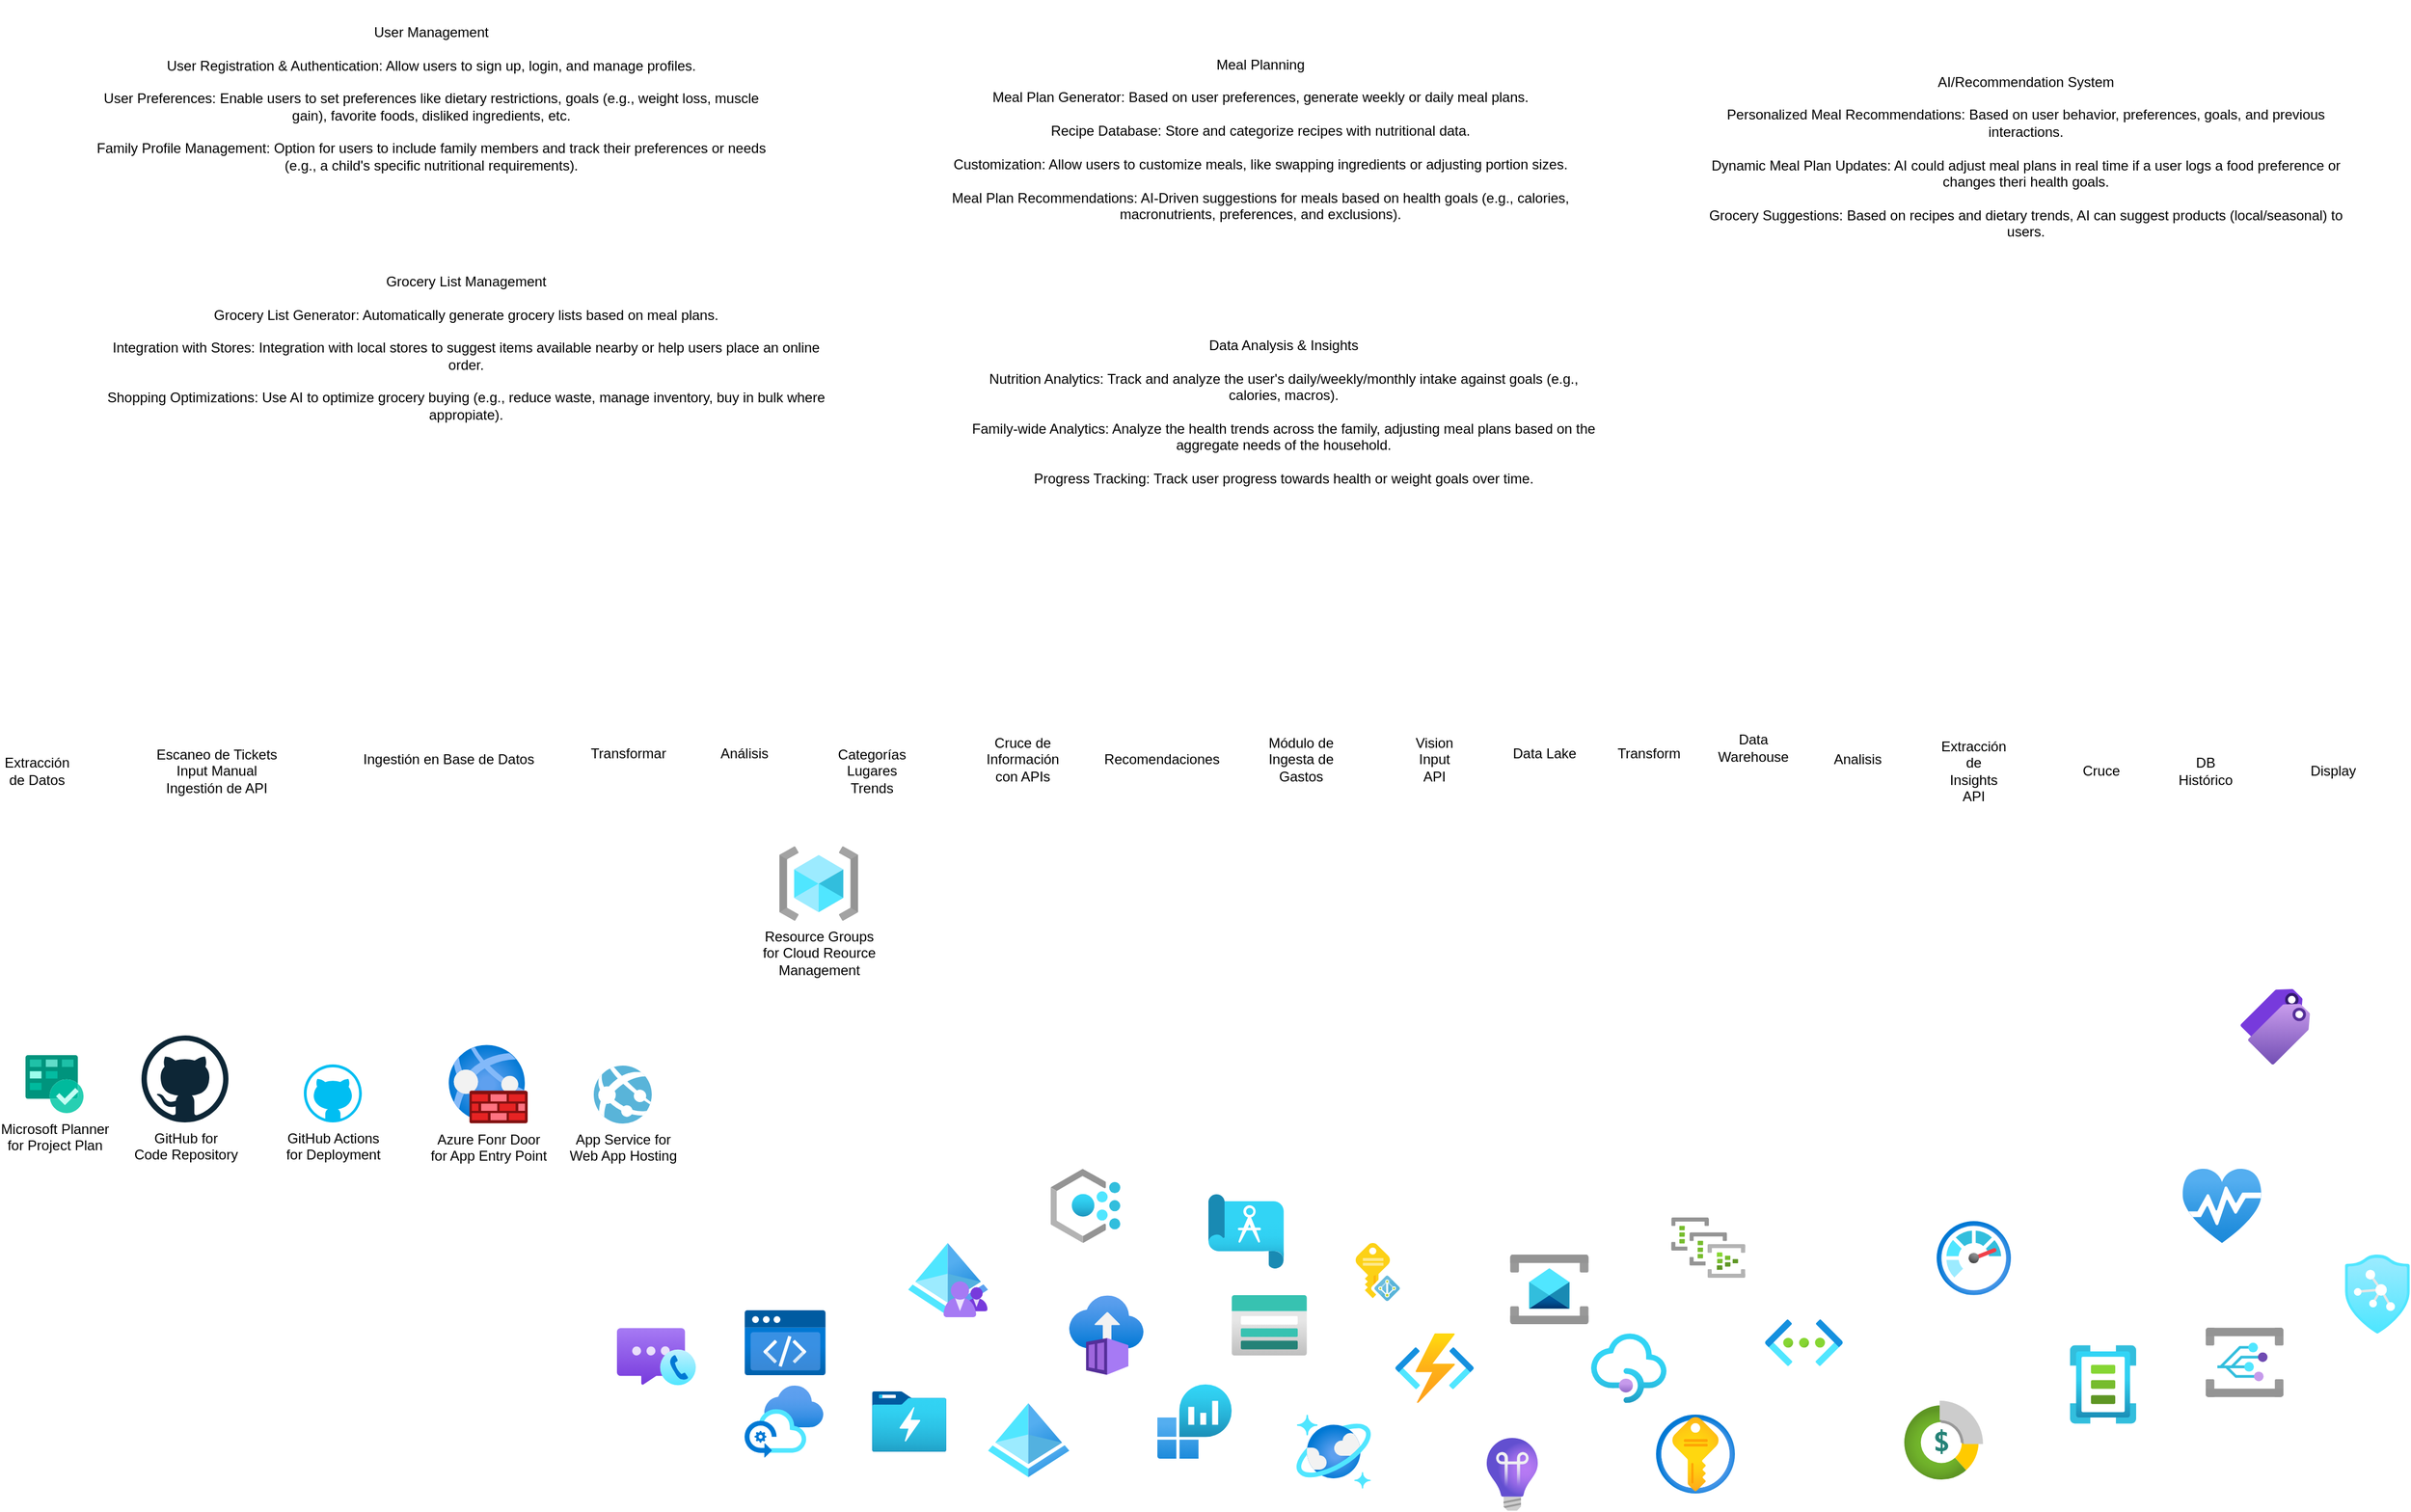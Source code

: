 <mxfile>
    <diagram id="lJvVnclg6ZxHXhQTMqN5" name="Page-1">
        <mxGraphModel dx="1732" dy="2022" grid="1" gridSize="10" guides="1" tooltips="1" connect="1" arrows="1" fold="1" page="1" pageScale="1" pageWidth="850" pageHeight="1100" background="none" math="0" shadow="0">
            <root>
                <mxCell id="0"/>
                <mxCell id="1" parent="0"/>
                <mxCell id="2" value="Extracción de Datos" style="text;html=1;strokeColor=none;fillColor=none;align=center;verticalAlign=middle;whiteSpace=wrap;rounded=0;" vertex="1" parent="1">
                    <mxGeometry x="40" y="160" width="60" height="30" as="geometry"/>
                </mxCell>
                <mxCell id="4" value="Escaneo de Tickets&lt;br&gt;Input Manual&lt;br&gt;Ingestión de API" style="text;html=1;strokeColor=none;fillColor=none;align=center;verticalAlign=middle;whiteSpace=wrap;rounded=0;" vertex="1" parent="1">
                    <mxGeometry x="140" y="145" width="170" height="60" as="geometry"/>
                </mxCell>
                <mxCell id="5" value="Ingestión en Base de Datos" style="text;html=1;strokeColor=none;fillColor=none;align=center;verticalAlign=middle;whiteSpace=wrap;rounded=0;" vertex="1" parent="1">
                    <mxGeometry x="340" y="150" width="170" height="30" as="geometry"/>
                </mxCell>
                <mxCell id="6" value="Transformar" style="text;html=1;strokeColor=none;fillColor=none;align=center;verticalAlign=middle;whiteSpace=wrap;rounded=0;" vertex="1" parent="1">
                    <mxGeometry x="550" y="145" width="60" height="30" as="geometry"/>
                </mxCell>
                <mxCell id="7" value="Análisis" style="text;html=1;strokeColor=none;fillColor=none;align=center;verticalAlign=middle;whiteSpace=wrap;rounded=0;" vertex="1" parent="1">
                    <mxGeometry x="650" y="145" width="60" height="30" as="geometry"/>
                </mxCell>
                <mxCell id="8" value="Categorías&lt;br&gt;Lugares&lt;br&gt;Trends" style="text;html=1;strokeColor=none;fillColor=none;align=center;verticalAlign=middle;whiteSpace=wrap;rounded=0;" vertex="1" parent="1">
                    <mxGeometry x="760" y="160" width="60" height="30" as="geometry"/>
                </mxCell>
                <mxCell id="9" value="Cruce de Información con APIs" style="text;html=1;strokeColor=none;fillColor=none;align=center;verticalAlign=middle;whiteSpace=wrap;rounded=0;" vertex="1" parent="1">
                    <mxGeometry x="890" y="150" width="60" height="30" as="geometry"/>
                </mxCell>
                <mxCell id="10" value="Recomendaciones" style="text;html=1;strokeColor=none;fillColor=none;align=center;verticalAlign=middle;whiteSpace=wrap;rounded=0;" vertex="1" parent="1">
                    <mxGeometry x="1010" y="150" width="60" height="30" as="geometry"/>
                </mxCell>
                <mxCell id="11" value="Módulo de Ingesta de Gastos" style="text;html=1;strokeColor=none;fillColor=none;align=center;verticalAlign=middle;whiteSpace=wrap;rounded=0;" vertex="1" parent="1">
                    <mxGeometry x="1130" y="150" width="60" height="30" as="geometry"/>
                </mxCell>
                <mxCell id="12" value="Vision&lt;br&gt;Input&lt;br&gt;API" style="text;html=1;strokeColor=none;fillColor=none;align=center;verticalAlign=middle;whiteSpace=wrap;rounded=0;" vertex="1" parent="1">
                    <mxGeometry x="1245" y="150" width="60" height="30" as="geometry"/>
                </mxCell>
                <mxCell id="13" value="Data Lake" style="text;html=1;strokeColor=none;fillColor=none;align=center;verticalAlign=middle;whiteSpace=wrap;rounded=0;" vertex="1" parent="1">
                    <mxGeometry x="1340" y="145" width="60" height="30" as="geometry"/>
                </mxCell>
                <mxCell id="14" value="Transform" style="text;html=1;strokeColor=none;fillColor=none;align=center;verticalAlign=middle;whiteSpace=wrap;rounded=0;" vertex="1" parent="1">
                    <mxGeometry x="1430" y="145" width="60" height="30" as="geometry"/>
                </mxCell>
                <mxCell id="15" value="Data Warehouse" style="text;html=1;strokeColor=none;fillColor=none;align=center;verticalAlign=middle;whiteSpace=wrap;rounded=0;" vertex="1" parent="1">
                    <mxGeometry x="1520" y="140" width="60" height="30" as="geometry"/>
                </mxCell>
                <mxCell id="16" value="Analisis" style="text;html=1;strokeColor=none;fillColor=none;align=center;verticalAlign=middle;whiteSpace=wrap;rounded=0;" vertex="1" parent="1">
                    <mxGeometry x="1610" y="150" width="60" height="30" as="geometry"/>
                </mxCell>
                <mxCell id="17" value="Extracción de Insights API" style="text;html=1;strokeColor=none;fillColor=none;align=center;verticalAlign=middle;whiteSpace=wrap;rounded=0;" vertex="1" parent="1">
                    <mxGeometry x="1710" y="160" width="60" height="30" as="geometry"/>
                </mxCell>
                <mxCell id="18" value="Cruce" style="text;html=1;strokeColor=none;fillColor=none;align=center;verticalAlign=middle;whiteSpace=wrap;rounded=0;" vertex="1" parent="1">
                    <mxGeometry x="1820" y="160" width="60" height="30" as="geometry"/>
                </mxCell>
                <mxCell id="19" value="DB Histórico" style="text;html=1;strokeColor=none;fillColor=none;align=center;verticalAlign=middle;whiteSpace=wrap;rounded=0;" vertex="1" parent="1">
                    <mxGeometry x="1910" y="160" width="60" height="30" as="geometry"/>
                </mxCell>
                <mxCell id="20" value="Display" style="text;html=1;strokeColor=none;fillColor=none;align=center;verticalAlign=middle;whiteSpace=wrap;rounded=0;" vertex="1" parent="1">
                    <mxGeometry x="2020" y="160" width="60" height="30" as="geometry"/>
                </mxCell>
                <mxCell id="21" value="" style="aspect=fixed;html=1;points=[];align=center;image;fontSize=12;image=img/lib/azure2/databases/Azure_Cosmos_DB.svg;" vertex="1" parent="1">
                    <mxGeometry x="1156" y="730" width="64" height="64" as="geometry"/>
                </mxCell>
                <mxCell id="22" value="" style="aspect=fixed;html=1;points=[];align=center;image;fontSize=12;image=img/lib/azure2/devops/Application_Insights.svg;" vertex="1" parent="1">
                    <mxGeometry x="1320" y="750" width="44" height="63" as="geometry"/>
                </mxCell>
                <mxCell id="23" value="" style="aspect=fixed;html=1;points=[];align=center;image;fontSize=12;image=img/lib/azure2/management_governance/Monitor.svg;" vertex="1" parent="1">
                    <mxGeometry x="1708" y="563" width="64" height="64" as="geometry"/>
                </mxCell>
                <mxCell id="24" value="GitHub for&lt;br&gt;Code Repository" style="dashed=0;outlineConnect=0;html=1;align=center;labelPosition=center;verticalLabelPosition=bottom;verticalAlign=top;shape=mxgraph.weblogos.github" vertex="1" parent="1">
                    <mxGeometry x="160" y="403" width="75" height="75" as="geometry"/>
                </mxCell>
                <mxCell id="25" value="Microsoft Planner&lt;br&gt;for Project Plan" style="sketch=0;aspect=fixed;html=1;points=[];align=center;image;fontSize=12;image=img/lib/mscae/Azure_Boards.svg;" vertex="1" parent="1">
                    <mxGeometry x="60" y="420" width="50" height="50" as="geometry"/>
                </mxCell>
                <mxCell id="26" value="Resource Groups&lt;br&gt;for Cloud Reource&lt;br&gt;Management" style="aspect=fixed;html=1;points=[];align=center;image;fontSize=12;image=img/lib/azure2/general/Resource_Groups.svg;" vertex="1" parent="1">
                    <mxGeometry x="710" y="240" width="68" height="64" as="geometry"/>
                </mxCell>
                <mxCell id="27" value="" style="aspect=fixed;html=1;points=[];align=center;image;fontSize=12;image=img/lib/azure2/general/Tags.svg;" vertex="1" parent="1">
                    <mxGeometry x="1970" y="363" width="60" height="65" as="geometry"/>
                </mxCell>
                <mxCell id="29" value="" style="aspect=fixed;html=1;points=[];align=center;image;fontSize=12;image=img/lib/azure2/general/Cost_Management_and_Billing.svg;" vertex="1" parent="1">
                    <mxGeometry x="1680" y="718" width="68" height="68" as="geometry"/>
                </mxCell>
                <mxCell id="30" value="" style="aspect=fixed;html=1;points=[];align=center;image;fontSize=12;image=img/lib/azure2/general/Service_Health.svg;" vertex="1" parent="1">
                    <mxGeometry x="1920" y="518" width="68" height="64" as="geometry"/>
                </mxCell>
                <mxCell id="31" value="" style="aspect=fixed;html=1;points=[];align=center;image;fontSize=12;image=img/lib/azure2/security/Azure_Defender.svg;" vertex="1" parent="1">
                    <mxGeometry x="2060" y="592" width="56.0" height="68" as="geometry"/>
                </mxCell>
                <mxCell id="32" value="" style="sketch=0;aspect=fixed;html=1;points=[];align=center;image;fontSize=12;image=img/lib/mscae/Managed_Identities.svg;" vertex="1" parent="1">
                    <mxGeometry x="1207" y="582" width="38" height="50" as="geometry"/>
                </mxCell>
                <mxCell id="33" value="" style="aspect=fixed;html=1;points=[];align=center;image;fontSize=12;image=img/lib/azure2/identity/Azure_AD_B2C.svg;" vertex="1" parent="1">
                    <mxGeometry x="821" y="582" width="69" height="64" as="geometry"/>
                </mxCell>
                <mxCell id="34" value="" style="aspect=fixed;html=1;points=[];align=center;image;fontSize=12;image=img/lib/azure2/identity/Azure_Active_Directory.svg;" vertex="1" parent="1">
                    <mxGeometry x="890" y="720" width="70" height="64" as="geometry"/>
                </mxCell>
                <mxCell id="35" value="" style="aspect=fixed;html=1;points=[];align=center;image;fontSize=12;image=img/lib/azure2/integration/Event_Grid_Domains.svg;" vertex="1" parent="1">
                    <mxGeometry x="1940" y="655" width="67" height="60" as="geometry"/>
                </mxCell>
                <mxCell id="36" value="" style="aspect=fixed;html=1;points=[];align=center;image;fontSize=12;image=img/lib/azure2/integration/Service_Bus.svg;" vertex="1" parent="1">
                    <mxGeometry x="1340" y="592" width="68" height="60" as="geometry"/>
                </mxCell>
                <mxCell id="37" value="" style="aspect=fixed;html=1;points=[];align=center;image;fontSize=12;image=img/lib/azure2/analytics/Event_Hub_Clusters.svg;" vertex="1" parent="1">
                    <mxGeometry x="1479" y="560" width="64" height="52" as="geometry"/>
                </mxCell>
                <mxCell id="38" value="" style="aspect=fixed;html=1;points=[];align=center;image;fontSize=12;image=img/lib/azure2/management_governance/Blueprints.svg;" vertex="1" parent="1">
                    <mxGeometry x="1080" y="540" width="65" height="64" as="geometry"/>
                </mxCell>
                <mxCell id="39" value="" style="aspect=fixed;html=1;points=[];align=center;image;fontSize=12;image=img/lib/azure2/management_governance/Policy.svg;" vertex="1" parent="1">
                    <mxGeometry x="944" y="518" width="60" height="64" as="geometry"/>
                </mxCell>
                <mxCell id="40" value="" style="aspect=fixed;html=1;points=[];align=center;image;fontSize=12;image=img/lib/azure2/other/Azure_Backup_Center.svg;" vertex="1" parent="1">
                    <mxGeometry x="680" y="705" width="68" height="62" as="geometry"/>
                </mxCell>
                <mxCell id="41" value="" style="aspect=fixed;html=1;points=[];align=center;image;fontSize=12;image=img/lib/azure2/other/Template_Specs.svg;" vertex="1" parent="1">
                    <mxGeometry x="1823" y="670" width="57.0" height="68" as="geometry"/>
                </mxCell>
                <mxCell id="42" value="" style="aspect=fixed;html=1;points=[];align=center;image;fontSize=12;image=img/lib/azure2/other/Azure_Communication_Services.svg;" vertex="1" parent="1">
                    <mxGeometry x="570" y="655" width="68" height="50" as="geometry"/>
                </mxCell>
                <mxCell id="43" value="App Service for&lt;br&gt;Web App Hosting" style="sketch=0;aspect=fixed;html=1;points=[];align=center;image;fontSize=12;image=img/lib/mscae/App_Services.svg;" vertex="1" parent="1">
                    <mxGeometry x="550" y="429" width="50" height="50" as="geometry"/>
                </mxCell>
                <mxCell id="45" value="" style="aspect=fixed;html=1;points=[];align=center;image;fontSize=12;image=img/lib/azure2/preview/Static_Apps.svg;" vertex="1" parent="1">
                    <mxGeometry x="680" y="640" width="70" height="56.0" as="geometry"/>
                </mxCell>
                <mxCell id="46" value="" style="aspect=fixed;html=1;points=[];align=center;image;fontSize=12;image=img/lib/azure2/containers/Container_Instances.svg;" vertex="1" parent="1">
                    <mxGeometry x="960" y="627" width="64" height="69" as="geometry"/>
                </mxCell>
                <mxCell id="47" value="" style="aspect=fixed;html=1;points=[];align=center;image;fontSize=12;image=img/lib/azure2/compute/Function_Apps.svg;" vertex="1" parent="1">
                    <mxGeometry x="1241" y="660" width="68" height="60" as="geometry"/>
                </mxCell>
                <mxCell id="48" value="" style="aspect=fixed;html=1;points=[];align=center;image;fontSize=12;image=img/lib/azure2/app_services/API_Management_Services.svg;" vertex="1" parent="1">
                    <mxGeometry x="1410" y="660" width="65" height="60" as="geometry"/>
                </mxCell>
                <mxCell id="49" value="" style="aspect=fixed;html=1;points=[];align=center;image;fontSize=12;image=img/lib/azure2/storage/Storage_Accounts.svg;" vertex="1" parent="1">
                    <mxGeometry x="1100" y="627" width="65" height="52" as="geometry"/>
                </mxCell>
                <mxCell id="50" value="" style="aspect=fixed;html=1;points=[];align=center;image;fontSize=12;image=img/lib/azure2/analytics/Data_Lake_Store_Gen1.svg;" vertex="1" parent="1">
                    <mxGeometry x="790" y="710" width="64" height="52" as="geometry"/>
                </mxCell>
                <mxCell id="51" value="" style="aspect=fixed;html=1;points=[];align=center;image;fontSize=12;image=img/lib/azure2/analytics/Log_Analytics_Workspaces.svg;" vertex="1" parent="1">
                    <mxGeometry x="1036" y="704" width="64" height="64" as="geometry"/>
                </mxCell>
                <mxCell id="53" value="" style="aspect=fixed;html=1;points=[];align=center;image;fontSize=12;image=img/lib/azure2/networking/Virtual_Networks.svg;" vertex="1" parent="1">
                    <mxGeometry x="1560" y="648" width="67" height="40" as="geometry"/>
                </mxCell>
                <mxCell id="54" value="" style="aspect=fixed;html=1;points=[];align=center;image;fontSize=12;image=img/lib/azure2/security/Key_Vaults.svg;" vertex="1" parent="1">
                    <mxGeometry x="1466" y="730" width="68" height="68" as="geometry"/>
                </mxCell>
                <mxCell id="55" value="Azure Fonr Door&lt;br&gt;for App Entry Point" style="aspect=fixed;html=1;points=[];align=center;image;fontSize=12;image=img/lib/azure2/networking/Web_Application_Firewall_Policies_WAF.svg;" vertex="1" parent="1">
                    <mxGeometry x="425" y="411" width="68" height="68" as="geometry"/>
                </mxCell>
                <mxCell id="56" value="GitHub Actions&lt;br&gt;for Deployment" style="verticalLabelPosition=bottom;html=1;verticalAlign=top;align=center;strokeColor=none;fillColor=#00BEF2;shape=mxgraph.azure.github_code;pointerEvents=1;" vertex="1" parent="1">
                    <mxGeometry x="300" y="428" width="50" height="50" as="geometry"/>
                </mxCell>
                <mxCell id="57" value="User Management&lt;br&gt;&lt;br&gt;User Registration &amp;amp; Authentication: Allow users to sign up, login, and manage profiles.&lt;br&gt;&lt;br&gt;User Preferences: Enable users to set preferences like dietary restrictions, goals (e.g., weight loss, muscle gain), favorite foods, disliked ingredients, etc.&lt;br&gt;&lt;br&gt;Family Profile Management: Option for users to include family members and track their preferences or needs (e.g., a child's specific nutritional requirements)." style="text;html=1;strokeColor=none;fillColor=none;align=center;verticalAlign=middle;whiteSpace=wrap;rounded=0;" vertex="1" parent="1">
                    <mxGeometry x="110" y="-490" width="600" height="170" as="geometry"/>
                </mxCell>
                <mxCell id="58" value="Meal Planning&lt;br&gt;&lt;br&gt;Meal Plan Generator: Based on user preferences, generate weekly or daily meal plans.&lt;br&gt;&lt;br&gt;Recipe Database: Store and categorize recipes with nutritional data.&lt;br&gt;&lt;br&gt;Customization: Allow users to customize meals, like swapping ingredients or adjusting portion sizes.&lt;br&gt;&lt;br&gt;Meal Plan Recommendations: AI-Driven suggestions for meals based on health goals (e.g., calories, macronutrients, preferences, and exclusions)." style="text;html=1;strokeColor=none;fillColor=none;align=center;verticalAlign=middle;whiteSpace=wrap;rounded=0;" vertex="1" parent="1">
                    <mxGeometry x="840" y="-490" width="570" height="240" as="geometry"/>
                </mxCell>
                <mxCell id="59" value="Grocery List Management&lt;br&gt;&lt;br&gt;Grocery List Generator: Automatically generate grocery lists based on meal plans.&lt;br&gt;&lt;br&gt;Integration with Stores: Integration with local stores to suggest items available nearby or help users place an online order.&lt;br&gt;&lt;br&gt;Shopping Optimizations: Use AI to optimize grocery buying (e.g., reduce waste, manage inventory, buy in bulk where appropiate)." style="text;html=1;strokeColor=none;fillColor=none;align=center;verticalAlign=middle;whiteSpace=wrap;rounded=0;" vertex="1" parent="1">
                    <mxGeometry x="120" y="-280" width="640" height="180" as="geometry"/>
                </mxCell>
                <mxCell id="60" value="Data Analysis &amp;amp; Insights&lt;br&gt;&lt;br&gt;Nutrition Analytics: Track and analyze the user's daily/weekly/monthly intake against goals (e.g., calories, macros).&lt;br&gt;&lt;br&gt;Family-wide Analytics: Analyze the health trends across the family, adjusting meal plans based on the aggregate needs of the household.&lt;br&gt;&lt;br&gt;Progress Tracking: Track user progress towards health or weight goals over time." style="text;html=1;strokeColor=none;fillColor=none;align=center;verticalAlign=middle;whiteSpace=wrap;rounded=0;" vertex="1" parent="1">
                    <mxGeometry x="870" y="-230" width="550" height="190" as="geometry"/>
                </mxCell>
                <mxCell id="61" value="AI/Recommendation System&lt;br&gt;&lt;br&gt;Personalized Meal Recommendations: Based on user behavior, preferences, goals, and previous interactions.&lt;br&gt;&lt;br&gt;Dynamic Meal Plan Updates: AI could adjust meal plans in real time if a user logs a food preference or changes theri health goals.&lt;br&gt;&lt;br&gt;Grocery Suggestions: Based on recipes and dietary trends, AI can suggest products (local/seasonal) to users." style="text;html=1;strokeColor=none;fillColor=none;align=center;verticalAlign=middle;whiteSpace=wrap;rounded=0;" vertex="1" parent="1">
                    <mxGeometry x="1510" y="-460" width="550" height="210" as="geometry"/>
                </mxCell>
            </root>
        </mxGraphModel>
    </diagram>
</mxfile>
